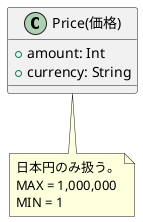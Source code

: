 @startuml Price

class "Price(価格)" as Price {
    + amount: Int
    + currency: String
}

note bottom of Price
    日本円のみ扱う。
    MAX = 1,000,000
    MIN = 1
end note

@enduml